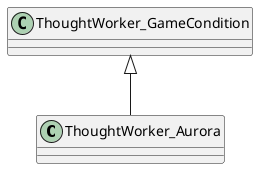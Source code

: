 @startuml
class ThoughtWorker_Aurora {
}
ThoughtWorker_GameCondition <|-- ThoughtWorker_Aurora
@enduml
